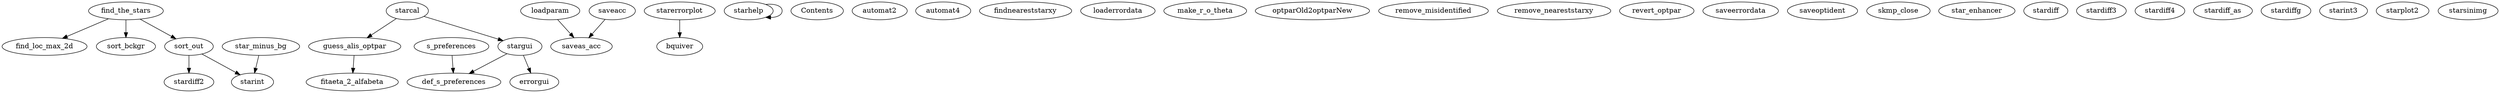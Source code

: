 /* Created by mdot for Matlab */
digraph m2html {
  find_the_stars -> find_loc_max_2d;
  find_the_stars -> sort_bckgr;
  find_the_stars -> sort_out;
  guess_alis_optpar -> fitaeta_2_alfabeta;
  loadparam -> saveas_acc;
  s_preferences -> def_s_preferences;
  saveacc -> saveas_acc;
  sort_out -> stardiff2;
  sort_out -> starint;
  star_minus_bg -> starint;
  starcal -> guess_alis_optpar;
  starcal -> stargui;
  starerrorplot -> bquiver;
  stargui -> def_s_preferences;
  stargui -> errorgui;
  starhelp -> starhelp;

  Contents [URL="Contents.html"];
  automat2 [URL="automat2.html"];
  automat4 [URL="automat4.html"];
  bquiver [URL="bquiver.html"];
  def_s_preferences [URL="def_s_preferences.html"];
  errorgui [URL="errorgui.html"];
  find_loc_max_2d [URL="find_loc_max_2d.html"];
  find_the_stars [URL="find_the_stars.html"];
  findneareststarxy [URL="findneareststarxy.html"];
  fitaeta_2_alfabeta [URL="fitaeta_2_alfabeta.html"];
  guess_alis_optpar [URL="guess_alis_optpar.html"];
  loaderrordata [URL="loaderrordata.html"];
  loadparam [URL="loadparam.html"];
  make_r_o_theta [URL="make_r_o_theta.html"];
  optparOld2optparNew [URL="optparOld2optparNew.html"];
  remove_misidentified [URL="remove_misidentified.html"];
  remove_neareststarxy [URL="remove_neareststarxy.html"];
  revert_optpar [URL="revert_optpar.html"];
  s_preferences [URL="s_preferences.html"];
  saveacc [URL="saveacc.html"];
  saveas_acc [URL="saveas_acc.html"];
  saveerrordata [URL="saveerrordata.html"];
  saveoptident [URL="saveoptident.html"];
  skmp_close [URL="skmp_close.html"];
  sort_bckgr [URL="sort_bckgr.html"];
  sort_out [URL="sort_out.html"];
  star_enhancer [URL="star_enhancer.html"];
  star_minus_bg [URL="star_minus_bg.html"];
  starcal [URL="starcal.html"];
  stardiff [URL="stardiff.html"];
  stardiff2 [URL="stardiff2.html"];
  stardiff3 [URL="stardiff3.html"];
  stardiff4 [URL="stardiff4.html"];
  stardiff_as [URL="stardiff_as.html"];
  stardiffg [URL="stardiffg.html"];
  starerrorplot [URL="starerrorplot.html"];
  stargui [URL="stargui.html"];
  starhelp [URL="starhelp.html"];
  starint [URL="starint.html"];
  starint3 [URL="starint3.html"];
  starplot2 [URL="starplot2.html"];
  starsinimg [URL="starsinimg.html"];
}